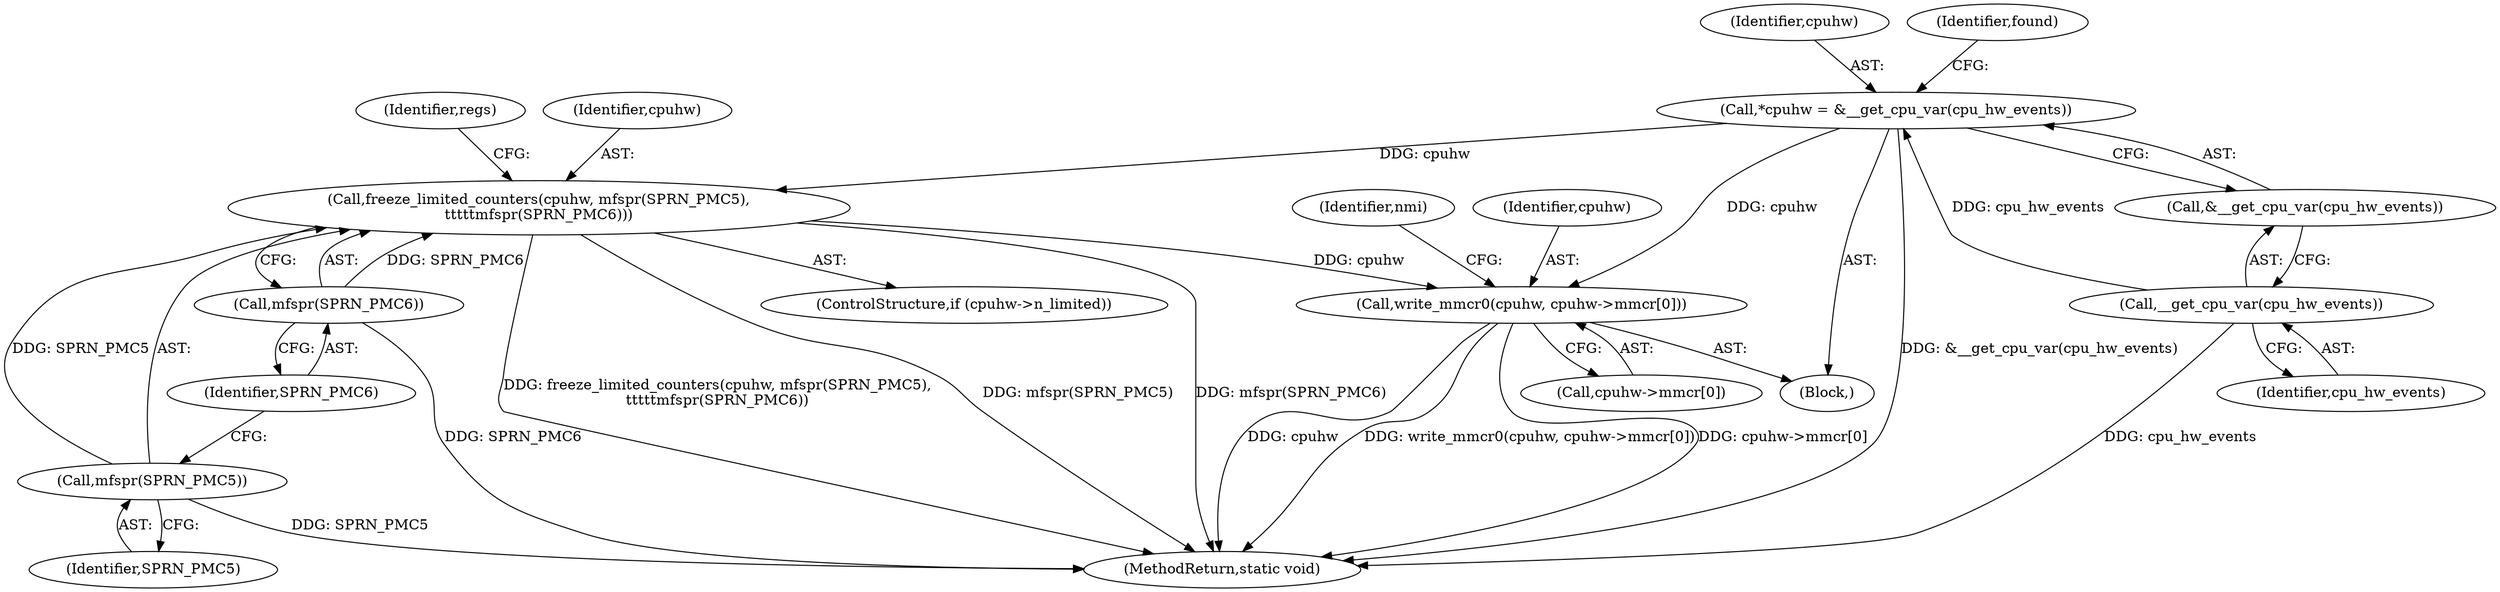 digraph "0_linux_a8b0ca17b80e92faab46ee7179ba9e99ccb61233_15@API" {
"1000233" [label="(Call,write_mmcr0(cpuhw, cpuhw->mmcr[0]))"];
"1000124" [label="(Call,freeze_limited_counters(cpuhw, mfspr(SPRN_PMC5),\n\t\t\t\t\tmfspr(SPRN_PMC6)))"];
"1000108" [label="(Call,*cpuhw = &__get_cpu_var(cpu_hw_events))"];
"1000111" [label="(Call,__get_cpu_var(cpu_hw_events))"];
"1000126" [label="(Call,mfspr(SPRN_PMC5))"];
"1000128" [label="(Call,mfspr(SPRN_PMC6))"];
"1000108" [label="(Call,*cpuhw = &__get_cpu_var(cpu_hw_events))"];
"1000120" [label="(ControlStructure,if (cpuhw->n_limited))"];
"1000131" [label="(Identifier,regs)"];
"1000110" [label="(Call,&__get_cpu_var(cpu_hw_events))"];
"1000245" [label="(MethodReturn,static void)"];
"1000233" [label="(Call,write_mmcr0(cpuhw, cpuhw->mmcr[0]))"];
"1000234" [label="(Identifier,cpuhw)"];
"1000241" [label="(Identifier,nmi)"];
"1000109" [label="(Identifier,cpuhw)"];
"1000112" [label="(Identifier,cpu_hw_events)"];
"1000111" [label="(Call,__get_cpu_var(cpu_hw_events))"];
"1000128" [label="(Call,mfspr(SPRN_PMC6))"];
"1000127" [label="(Identifier,SPRN_PMC5)"];
"1000117" [label="(Identifier,found)"];
"1000125" [label="(Identifier,cpuhw)"];
"1000124" [label="(Call,freeze_limited_counters(cpuhw, mfspr(SPRN_PMC5),\n\t\t\t\t\tmfspr(SPRN_PMC6)))"];
"1000126" [label="(Call,mfspr(SPRN_PMC5))"];
"1000235" [label="(Call,cpuhw->mmcr[0])"];
"1000129" [label="(Identifier,SPRN_PMC6)"];
"1000105" [label="(Block,)"];
"1000233" -> "1000105"  [label="AST: "];
"1000233" -> "1000235"  [label="CFG: "];
"1000234" -> "1000233"  [label="AST: "];
"1000235" -> "1000233"  [label="AST: "];
"1000241" -> "1000233"  [label="CFG: "];
"1000233" -> "1000245"  [label="DDG: write_mmcr0(cpuhw, cpuhw->mmcr[0])"];
"1000233" -> "1000245"  [label="DDG: cpuhw->mmcr[0]"];
"1000233" -> "1000245"  [label="DDG: cpuhw"];
"1000124" -> "1000233"  [label="DDG: cpuhw"];
"1000108" -> "1000233"  [label="DDG: cpuhw"];
"1000124" -> "1000120"  [label="AST: "];
"1000124" -> "1000128"  [label="CFG: "];
"1000125" -> "1000124"  [label="AST: "];
"1000126" -> "1000124"  [label="AST: "];
"1000128" -> "1000124"  [label="AST: "];
"1000131" -> "1000124"  [label="CFG: "];
"1000124" -> "1000245"  [label="DDG: mfspr(SPRN_PMC5)"];
"1000124" -> "1000245"  [label="DDG: mfspr(SPRN_PMC6)"];
"1000124" -> "1000245"  [label="DDG: freeze_limited_counters(cpuhw, mfspr(SPRN_PMC5),\n\t\t\t\t\tmfspr(SPRN_PMC6))"];
"1000108" -> "1000124"  [label="DDG: cpuhw"];
"1000126" -> "1000124"  [label="DDG: SPRN_PMC5"];
"1000128" -> "1000124"  [label="DDG: SPRN_PMC6"];
"1000108" -> "1000105"  [label="AST: "];
"1000108" -> "1000110"  [label="CFG: "];
"1000109" -> "1000108"  [label="AST: "];
"1000110" -> "1000108"  [label="AST: "];
"1000117" -> "1000108"  [label="CFG: "];
"1000108" -> "1000245"  [label="DDG: &__get_cpu_var(cpu_hw_events)"];
"1000111" -> "1000108"  [label="DDG: cpu_hw_events"];
"1000111" -> "1000110"  [label="AST: "];
"1000111" -> "1000112"  [label="CFG: "];
"1000112" -> "1000111"  [label="AST: "];
"1000110" -> "1000111"  [label="CFG: "];
"1000111" -> "1000245"  [label="DDG: cpu_hw_events"];
"1000126" -> "1000127"  [label="CFG: "];
"1000127" -> "1000126"  [label="AST: "];
"1000129" -> "1000126"  [label="CFG: "];
"1000126" -> "1000245"  [label="DDG: SPRN_PMC5"];
"1000128" -> "1000129"  [label="CFG: "];
"1000129" -> "1000128"  [label="AST: "];
"1000128" -> "1000245"  [label="DDG: SPRN_PMC6"];
}
